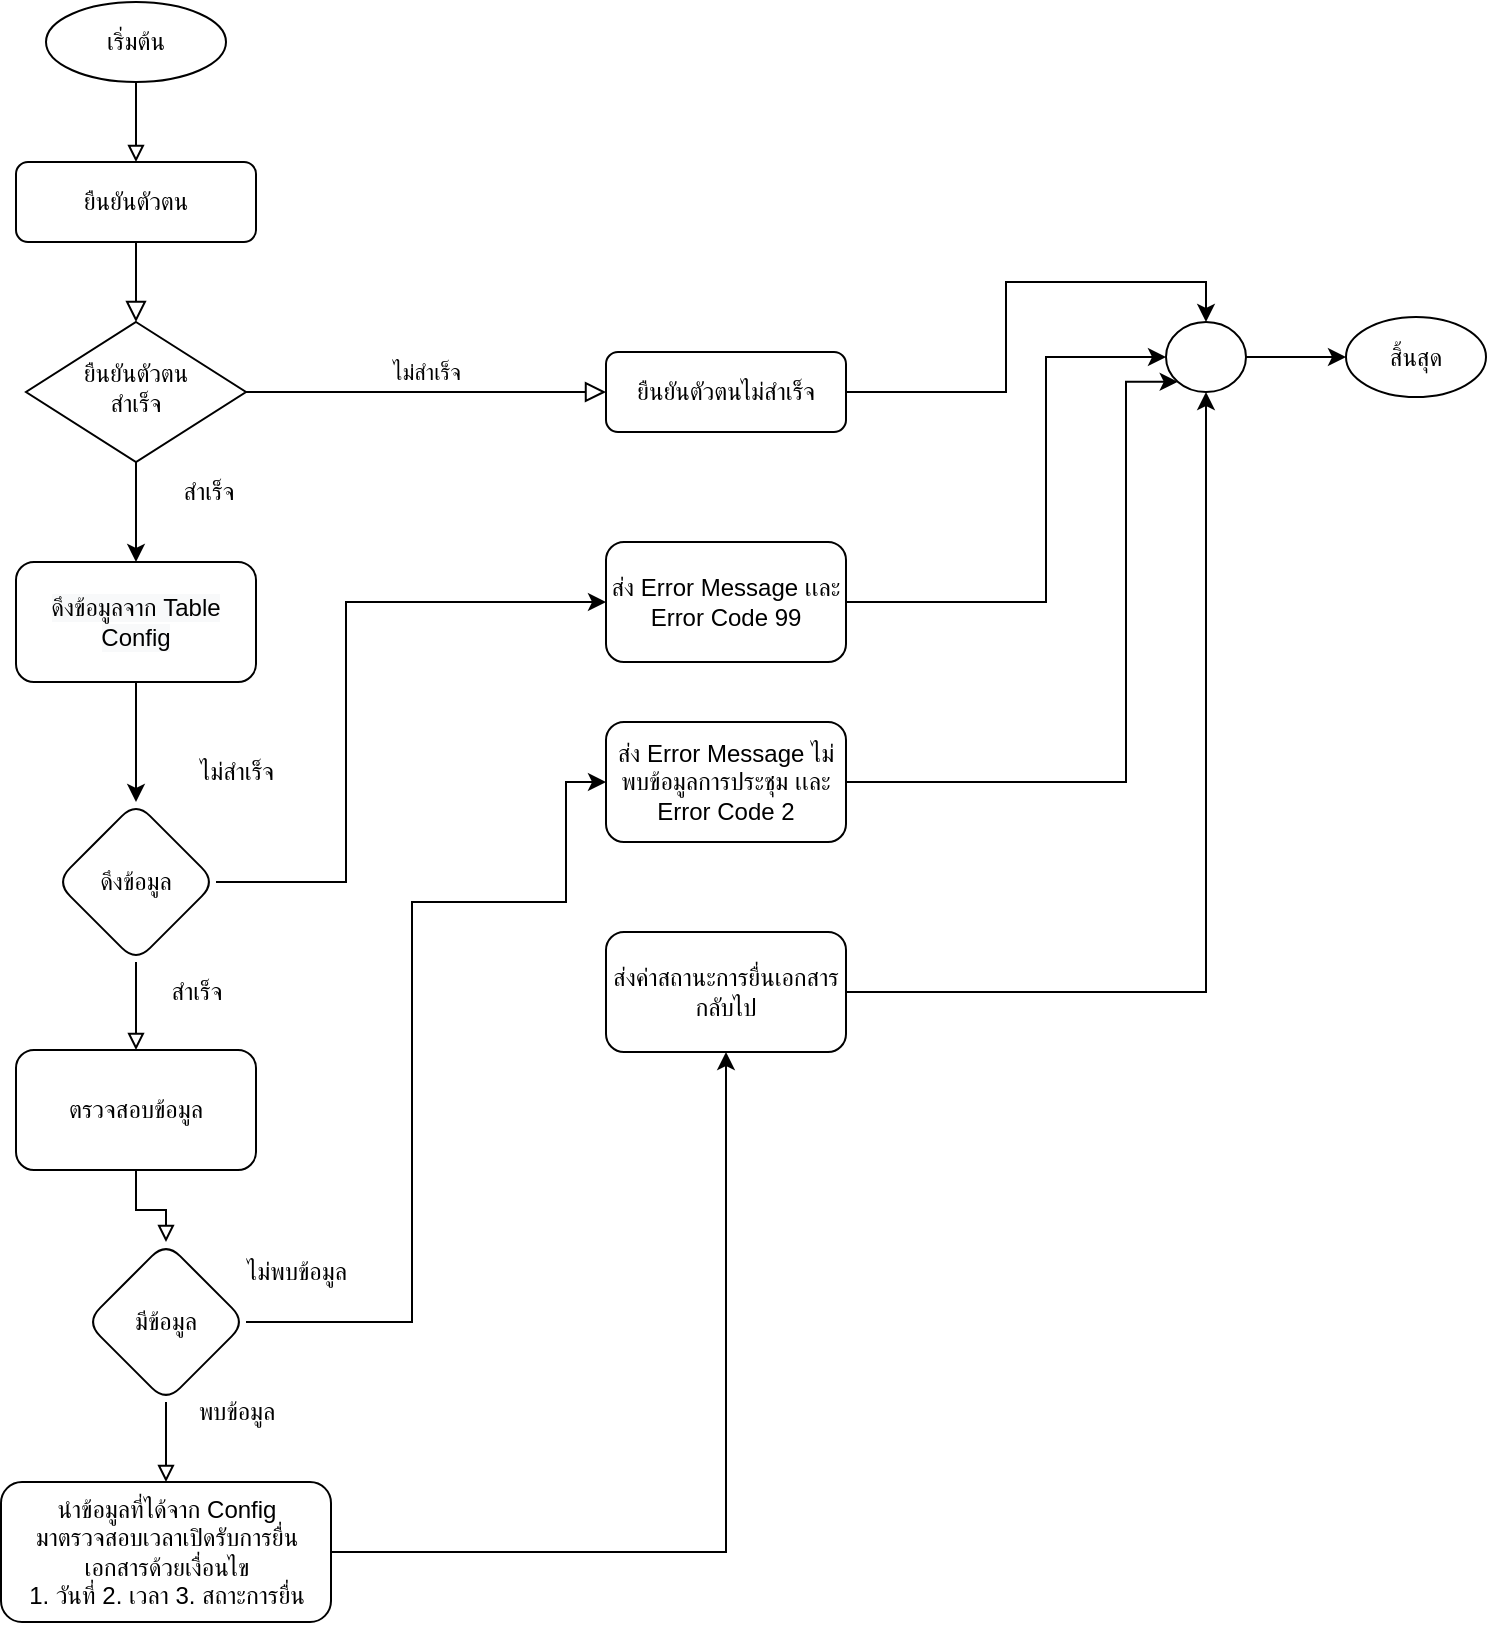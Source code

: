 <mxfile version="20.2.4" type="github">
  <diagram id="lPwSiwmaaXrukdMeyInC" name="หน้า-1">
    <mxGraphModel dx="946" dy="-612" grid="1" gridSize="10" guides="1" tooltips="1" connect="1" arrows="1" fold="1" page="1" pageScale="1" pageWidth="827" pageHeight="1169" math="0" shadow="0">
      <root>
        <mxCell id="0" />
        <mxCell id="1" parent="0" />
        <mxCell id="QptwQF7zwGhBkvWZzh4Y-1" value="" style="group" vertex="1" connectable="0" parent="1">
          <mxGeometry x="17.5" y="1200" width="742.5" height="810" as="geometry" />
        </mxCell>
        <mxCell id="QptwQF7zwGhBkvWZzh4Y-2" value="ยืนยันตัวตน" style="rounded=1;whiteSpace=wrap;html=1;fontSize=12;glass=0;strokeWidth=1;shadow=0;" vertex="1" parent="QptwQF7zwGhBkvWZzh4Y-1">
          <mxGeometry x="7.5" y="80" width="120" height="40" as="geometry" />
        </mxCell>
        <mxCell id="QptwQF7zwGhBkvWZzh4Y-3" value="ยืนยันตัวตน&lt;br&gt;สำเร็จ" style="rhombus;whiteSpace=wrap;html=1;shadow=0;fontFamily=Helvetica;fontSize=12;align=center;strokeWidth=1;spacing=6;spacingTop=-4;" vertex="1" parent="QptwQF7zwGhBkvWZzh4Y-1">
          <mxGeometry x="12.5" y="160" width="110" height="70" as="geometry" />
        </mxCell>
        <mxCell id="QptwQF7zwGhBkvWZzh4Y-4" value="" style="rounded=0;html=1;jettySize=auto;orthogonalLoop=1;fontSize=11;endArrow=block;endFill=0;endSize=8;strokeWidth=1;shadow=0;labelBackgroundColor=none;edgeStyle=orthogonalEdgeStyle;" edge="1" parent="QptwQF7zwGhBkvWZzh4Y-1" source="QptwQF7zwGhBkvWZzh4Y-2" target="QptwQF7zwGhBkvWZzh4Y-3">
          <mxGeometry relative="1" as="geometry" />
        </mxCell>
        <mxCell id="QptwQF7zwGhBkvWZzh4Y-5" value="ยืนยันตัวตนไม่สำเร็จ" style="rounded=1;whiteSpace=wrap;html=1;fontSize=12;glass=0;strokeWidth=1;shadow=0;" vertex="1" parent="QptwQF7zwGhBkvWZzh4Y-1">
          <mxGeometry x="302.5" y="175" width="120" height="40" as="geometry" />
        </mxCell>
        <mxCell id="QptwQF7zwGhBkvWZzh4Y-6" value="ไม่สำเร็จ" style="edgeStyle=orthogonalEdgeStyle;rounded=0;html=1;jettySize=auto;orthogonalLoop=1;fontSize=11;endArrow=block;endFill=0;endSize=8;strokeWidth=1;shadow=0;labelBackgroundColor=none;" edge="1" parent="QptwQF7zwGhBkvWZzh4Y-1" source="QptwQF7zwGhBkvWZzh4Y-3" target="QptwQF7zwGhBkvWZzh4Y-5">
          <mxGeometry y="10" relative="1" as="geometry">
            <mxPoint as="offset" />
          </mxGeometry>
        </mxCell>
        <mxCell id="QptwQF7zwGhBkvWZzh4Y-7" style="edgeStyle=orthogonalEdgeStyle;rounded=0;orthogonalLoop=1;jettySize=auto;html=1;endArrow=block;endFill=0;" edge="1" parent="QptwQF7zwGhBkvWZzh4Y-1" source="QptwQF7zwGhBkvWZzh4Y-8" target="QptwQF7zwGhBkvWZzh4Y-2">
          <mxGeometry relative="1" as="geometry" />
        </mxCell>
        <mxCell id="QptwQF7zwGhBkvWZzh4Y-8" value="เริ่มต้น" style="ellipse;whiteSpace=wrap;html=1;rounded=1;glass=0;strokeWidth=1;shadow=0;" vertex="1" parent="QptwQF7zwGhBkvWZzh4Y-1">
          <mxGeometry x="22.5" width="90" height="40" as="geometry" />
        </mxCell>
        <mxCell id="QptwQF7zwGhBkvWZzh4Y-9" value="สำเร็จ" style="text;html=1;align=center;verticalAlign=middle;resizable=0;points=[];autosize=1;strokeColor=none;fillColor=none;" vertex="1" parent="QptwQF7zwGhBkvWZzh4Y-1">
          <mxGeometry x="78.5" y="230" width="50" height="30" as="geometry" />
        </mxCell>
        <mxCell id="QptwQF7zwGhBkvWZzh4Y-10" value="" style="ellipse;whiteSpace=wrap;html=1;rounded=1;glass=0;strokeWidth=1;shadow=0;" vertex="1" parent="QptwQF7zwGhBkvWZzh4Y-1">
          <mxGeometry x="582.5" y="160" width="40" height="35" as="geometry" />
        </mxCell>
        <mxCell id="QptwQF7zwGhBkvWZzh4Y-11" value="" style="edgeStyle=orthogonalEdgeStyle;rounded=0;orthogonalLoop=1;jettySize=auto;html=1;entryX=0.5;entryY=0;entryDx=0;entryDy=0;" edge="1" parent="QptwQF7zwGhBkvWZzh4Y-1" source="QptwQF7zwGhBkvWZzh4Y-5" target="QptwQF7zwGhBkvWZzh4Y-10">
          <mxGeometry relative="1" as="geometry" />
        </mxCell>
        <mxCell id="QptwQF7zwGhBkvWZzh4Y-12" value="สิ้นสุด" style="ellipse;whiteSpace=wrap;html=1;rounded=1;glass=0;strokeWidth=1;shadow=0;" vertex="1" parent="QptwQF7zwGhBkvWZzh4Y-1">
          <mxGeometry x="672.5" y="157.5" width="70" height="40" as="geometry" />
        </mxCell>
        <mxCell id="QptwQF7zwGhBkvWZzh4Y-13" value="" style="edgeStyle=orthogonalEdgeStyle;rounded=0;orthogonalLoop=1;jettySize=auto;html=1;" edge="1" parent="QptwQF7zwGhBkvWZzh4Y-1" source="QptwQF7zwGhBkvWZzh4Y-10" target="QptwQF7zwGhBkvWZzh4Y-12">
          <mxGeometry relative="1" as="geometry" />
        </mxCell>
        <mxCell id="QptwQF7zwGhBkvWZzh4Y-14" value="&lt;meta charset=&quot;utf-8&quot;&gt;&lt;span style=&quot;color: rgb(0, 0, 0); font-family: Helvetica; font-size: 12px; font-style: normal; font-variant-ligatures: normal; font-variant-caps: normal; font-weight: 400; letter-spacing: normal; orphans: 2; text-align: center; text-indent: 0px; text-transform: none; widows: 2; word-spacing: 0px; -webkit-text-stroke-width: 0px; background-color: rgb(248, 249, 250); text-decoration-thickness: initial; text-decoration-style: initial; text-decoration-color: initial; float: none; display: inline !important;&quot;&gt;ดึงข้อมูลจาก Table&lt;/span&gt;&lt;br style=&quot;color: rgb(0, 0, 0); font-family: Helvetica; font-size: 12px; font-style: normal; font-variant-ligatures: normal; font-variant-caps: normal; font-weight: 400; letter-spacing: normal; orphans: 2; text-align: center; text-indent: 0px; text-transform: none; widows: 2; word-spacing: 0px; -webkit-text-stroke-width: 0px; background-color: rgb(248, 249, 250); text-decoration-thickness: initial; text-decoration-style: initial; text-decoration-color: initial;&quot;&gt;&lt;span style=&quot;color: rgb(0, 0, 0); font-family: Helvetica; font-size: 12px; font-style: normal; font-variant-ligatures: normal; font-variant-caps: normal; font-weight: 400; letter-spacing: normal; orphans: 2; text-align: center; text-indent: 0px; text-transform: none; widows: 2; word-spacing: 0px; -webkit-text-stroke-width: 0px; background-color: rgb(248, 249, 250); text-decoration-thickness: initial; text-decoration-style: initial; text-decoration-color: initial; float: none; display: inline !important;&quot;&gt;Config&lt;/span&gt;" style="rounded=1;whiteSpace=wrap;html=1;" vertex="1" parent="QptwQF7zwGhBkvWZzh4Y-1">
          <mxGeometry x="7.5" y="280" width="120" height="60" as="geometry" />
        </mxCell>
        <mxCell id="QptwQF7zwGhBkvWZzh4Y-15" value="" style="edgeStyle=orthogonalEdgeStyle;rounded=0;orthogonalLoop=1;jettySize=auto;html=1;" edge="1" parent="QptwQF7zwGhBkvWZzh4Y-1" source="QptwQF7zwGhBkvWZzh4Y-3" target="QptwQF7zwGhBkvWZzh4Y-14">
          <mxGeometry relative="1" as="geometry">
            <mxPoint x="68.5" y="280" as="targetPoint" />
          </mxGeometry>
        </mxCell>
        <mxCell id="QptwQF7zwGhBkvWZzh4Y-16" value="ตรวจสอบข้อมูล" style="whiteSpace=wrap;html=1;rounded=1;" vertex="1" parent="QptwQF7zwGhBkvWZzh4Y-1">
          <mxGeometry x="7.5" y="524" width="120" height="60" as="geometry" />
        </mxCell>
        <mxCell id="QptwQF7zwGhBkvWZzh4Y-17" value="" style="edgeStyle=orthogonalEdgeStyle;rounded=0;orthogonalLoop=1;jettySize=auto;html=1;endArrow=block;endFill=0;" edge="1" parent="QptwQF7zwGhBkvWZzh4Y-1" source="QptwQF7zwGhBkvWZzh4Y-18" target="QptwQF7zwGhBkvWZzh4Y-16">
          <mxGeometry relative="1" as="geometry" />
        </mxCell>
        <mxCell id="QptwQF7zwGhBkvWZzh4Y-18" value="ดึงข้อมูล" style="rhombus;whiteSpace=wrap;html=1;rounded=1;" vertex="1" parent="QptwQF7zwGhBkvWZzh4Y-1">
          <mxGeometry x="27.5" y="400" width="80" height="80" as="geometry" />
        </mxCell>
        <mxCell id="QptwQF7zwGhBkvWZzh4Y-19" style="edgeStyle=orthogonalEdgeStyle;rounded=0;orthogonalLoop=1;jettySize=auto;html=1;entryX=0.5;entryY=0;entryDx=0;entryDy=0;" edge="1" parent="QptwQF7zwGhBkvWZzh4Y-1" source="QptwQF7zwGhBkvWZzh4Y-14" target="QptwQF7zwGhBkvWZzh4Y-18">
          <mxGeometry relative="1" as="geometry">
            <Array as="points">
              <mxPoint x="67.5" y="400" />
            </Array>
          </mxGeometry>
        </mxCell>
        <mxCell id="QptwQF7zwGhBkvWZzh4Y-20" value="ไม่สำเร็จ" style="text;html=1;align=center;verticalAlign=middle;resizable=0;points=[];autosize=1;strokeColor=none;fillColor=none;" vertex="1" parent="QptwQF7zwGhBkvWZzh4Y-1">
          <mxGeometry x="82.5" y="370" width="70" height="30" as="geometry" />
        </mxCell>
        <mxCell id="QptwQF7zwGhBkvWZzh4Y-21" value="สำเร็จ" style="text;html=1;align=center;verticalAlign=middle;resizable=0;points=[];autosize=1;strokeColor=none;fillColor=none;" vertex="1" parent="QptwQF7zwGhBkvWZzh4Y-1">
          <mxGeometry x="72.5" y="480" width="50" height="30" as="geometry" />
        </mxCell>
        <mxCell id="QptwQF7zwGhBkvWZzh4Y-22" value="มีข้อมูล" style="rhombus;whiteSpace=wrap;html=1;rounded=1;" vertex="1" parent="QptwQF7zwGhBkvWZzh4Y-1">
          <mxGeometry x="42.5" y="620" width="80" height="80" as="geometry" />
        </mxCell>
        <mxCell id="QptwQF7zwGhBkvWZzh4Y-23" value="" style="edgeStyle=orthogonalEdgeStyle;rounded=0;orthogonalLoop=1;jettySize=auto;html=1;endArrow=block;endFill=0;" edge="1" parent="QptwQF7zwGhBkvWZzh4Y-1" source="QptwQF7zwGhBkvWZzh4Y-16" target="QptwQF7zwGhBkvWZzh4Y-22">
          <mxGeometry relative="1" as="geometry" />
        </mxCell>
        <mxCell id="QptwQF7zwGhBkvWZzh4Y-24" value="ไม่พบข้อมูล" style="text;html=1;align=center;verticalAlign=middle;resizable=0;points=[];autosize=1;strokeColor=none;fillColor=none;" vertex="1" parent="QptwQF7zwGhBkvWZzh4Y-1">
          <mxGeometry x="107.5" y="620" width="80" height="30" as="geometry" />
        </mxCell>
        <mxCell id="QptwQF7zwGhBkvWZzh4Y-25" value="นำข้อมูลที่ได้จาก Config &lt;br&gt;มาตรวจสอบเวลาเปิดรับการยื่นเอกสารด้วยเงื่อนไข&lt;br&gt;1. วันที่ 2. เวลา 3. สถาะการยื่น" style="whiteSpace=wrap;html=1;rounded=1;" vertex="1" parent="QptwQF7zwGhBkvWZzh4Y-1">
          <mxGeometry y="740" width="165" height="70" as="geometry" />
        </mxCell>
        <mxCell id="QptwQF7zwGhBkvWZzh4Y-26" value="" style="edgeStyle=orthogonalEdgeStyle;rounded=0;orthogonalLoop=1;jettySize=auto;html=1;endArrow=block;endFill=0;entryX=0.5;entryY=0;entryDx=0;entryDy=0;" edge="1" parent="QptwQF7zwGhBkvWZzh4Y-1" source="QptwQF7zwGhBkvWZzh4Y-22" target="QptwQF7zwGhBkvWZzh4Y-25">
          <mxGeometry relative="1" as="geometry">
            <mxPoint x="146.5" y="815" as="targetPoint" />
          </mxGeometry>
        </mxCell>
        <mxCell id="QptwQF7zwGhBkvWZzh4Y-27" style="edgeStyle=orthogonalEdgeStyle;rounded=0;orthogonalLoop=1;jettySize=auto;html=1;entryX=0;entryY=0.5;entryDx=0;entryDy=0;" edge="1" parent="QptwQF7zwGhBkvWZzh4Y-1" source="QptwQF7zwGhBkvWZzh4Y-28" target="QptwQF7zwGhBkvWZzh4Y-10">
          <mxGeometry relative="1" as="geometry">
            <Array as="points">
              <mxPoint x="522.5" y="300" />
              <mxPoint x="522.5" y="178" />
            </Array>
          </mxGeometry>
        </mxCell>
        <mxCell id="QptwQF7zwGhBkvWZzh4Y-28" value="ส่ง Error Message เเละ Error Code 99" style="whiteSpace=wrap;html=1;rounded=1;" vertex="1" parent="QptwQF7zwGhBkvWZzh4Y-1">
          <mxGeometry x="302.5" y="270" width="120" height="60" as="geometry" />
        </mxCell>
        <mxCell id="QptwQF7zwGhBkvWZzh4Y-29" style="edgeStyle=orthogonalEdgeStyle;rounded=0;orthogonalLoop=1;jettySize=auto;html=1;entryX=0;entryY=0.5;entryDx=0;entryDy=0;" edge="1" parent="QptwQF7zwGhBkvWZzh4Y-1" source="QptwQF7zwGhBkvWZzh4Y-18" target="QptwQF7zwGhBkvWZzh4Y-28">
          <mxGeometry relative="1" as="geometry">
            <mxPoint x="232.5" y="320" as="targetPoint" />
            <Array as="points">
              <mxPoint x="172.5" y="440" />
              <mxPoint x="172.5" y="300" />
            </Array>
          </mxGeometry>
        </mxCell>
        <mxCell id="QptwQF7zwGhBkvWZzh4Y-30" style="edgeStyle=orthogonalEdgeStyle;rounded=0;orthogonalLoop=1;jettySize=auto;html=1;entryX=0;entryY=1;entryDx=0;entryDy=0;" edge="1" parent="QptwQF7zwGhBkvWZzh4Y-1" source="QptwQF7zwGhBkvWZzh4Y-31" target="QptwQF7zwGhBkvWZzh4Y-10">
          <mxGeometry relative="1" as="geometry">
            <mxPoint x="562.5" y="280" as="targetPoint" />
            <Array as="points">
              <mxPoint x="562.5" y="390" />
              <mxPoint x="562.5" y="190" />
            </Array>
          </mxGeometry>
        </mxCell>
        <mxCell id="QptwQF7zwGhBkvWZzh4Y-31" value="ส่ง Error Message ไม่พบข้อมูลการประชุม เเละ Error Code 2" style="whiteSpace=wrap;html=1;rounded=1;" vertex="1" parent="QptwQF7zwGhBkvWZzh4Y-1">
          <mxGeometry x="302.5" y="360" width="120" height="60" as="geometry" />
        </mxCell>
        <mxCell id="QptwQF7zwGhBkvWZzh4Y-32" value="พบข้อมูล" style="text;html=1;align=center;verticalAlign=middle;resizable=0;points=[];autosize=1;strokeColor=none;fillColor=none;" vertex="1" parent="QptwQF7zwGhBkvWZzh4Y-1">
          <mxGeometry x="82.5" y="690" width="70" height="30" as="geometry" />
        </mxCell>
        <mxCell id="QptwQF7zwGhBkvWZzh4Y-33" style="edgeStyle=orthogonalEdgeStyle;rounded=0;orthogonalLoop=1;jettySize=auto;html=1;entryX=0.5;entryY=1;entryDx=0;entryDy=0;" edge="1" parent="QptwQF7zwGhBkvWZzh4Y-1" source="QptwQF7zwGhBkvWZzh4Y-34" target="QptwQF7zwGhBkvWZzh4Y-10">
          <mxGeometry relative="1" as="geometry" />
        </mxCell>
        <mxCell id="QptwQF7zwGhBkvWZzh4Y-34" value="ส่งค่าสถานะการยื่นเอกสารกลับไป" style="whiteSpace=wrap;html=1;rounded=1;" vertex="1" parent="QptwQF7zwGhBkvWZzh4Y-1">
          <mxGeometry x="302.5" y="465" width="120" height="60" as="geometry" />
        </mxCell>
        <mxCell id="QptwQF7zwGhBkvWZzh4Y-35" style="edgeStyle=orthogonalEdgeStyle;rounded=0;orthogonalLoop=1;jettySize=auto;html=1;entryX=0;entryY=0.5;entryDx=0;entryDy=0;" edge="1" parent="QptwQF7zwGhBkvWZzh4Y-1" source="QptwQF7zwGhBkvWZzh4Y-22" target="QptwQF7zwGhBkvWZzh4Y-31">
          <mxGeometry relative="1" as="geometry">
            <mxPoint x="242.5" y="450" as="targetPoint" />
            <Array as="points">
              <mxPoint x="205.5" y="660" />
              <mxPoint x="205.5" y="450" />
              <mxPoint x="282.5" y="450" />
              <mxPoint x="282.5" y="390" />
            </Array>
          </mxGeometry>
        </mxCell>
        <mxCell id="QptwQF7zwGhBkvWZzh4Y-36" value="" style="edgeStyle=orthogonalEdgeStyle;rounded=0;orthogonalLoop=1;jettySize=auto;html=1;" edge="1" parent="QptwQF7zwGhBkvWZzh4Y-1" source="QptwQF7zwGhBkvWZzh4Y-25" target="QptwQF7zwGhBkvWZzh4Y-34">
          <mxGeometry relative="1" as="geometry" />
        </mxCell>
      </root>
    </mxGraphModel>
  </diagram>
</mxfile>
